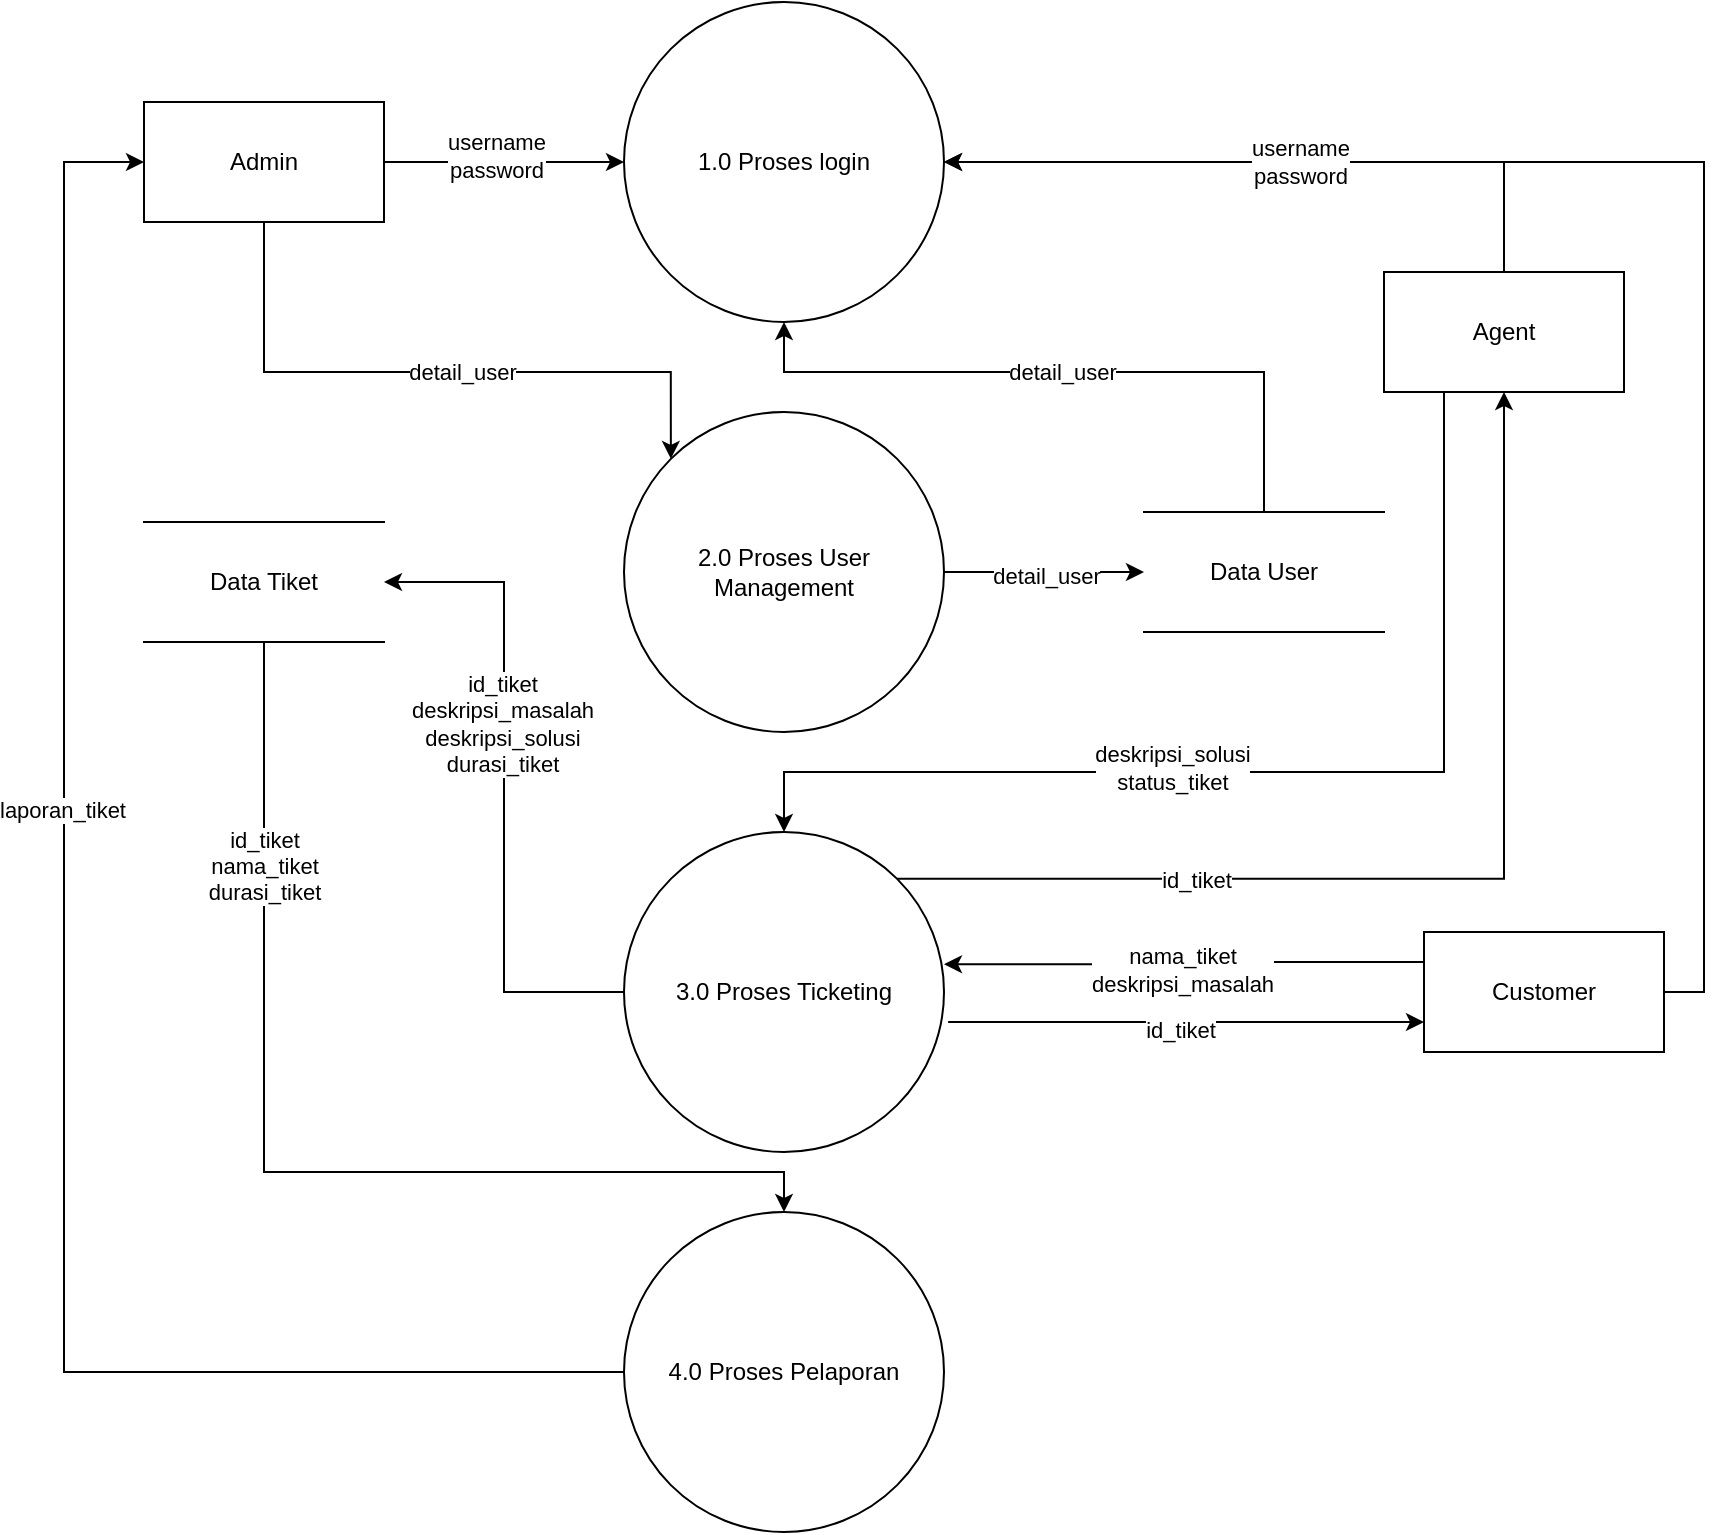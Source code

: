 <mxfile version="21.6.6" type="github">
  <diagram name="Page-1" id="0YCbhX_S92xvmTo_ts1A">
    <mxGraphModel dx="1434" dy="774" grid="1" gridSize="10" guides="1" tooltips="1" connect="1" arrows="1" fold="1" page="1" pageScale="1" pageWidth="1100" pageHeight="850" math="0" shadow="0">
      <root>
        <mxCell id="0" />
        <mxCell id="1" parent="0" />
        <mxCell id="4e2xofCWQZZ0qBrgJeqL-17" value="1.0 Proses login" style="ellipse;whiteSpace=wrap;html=1;aspect=fixed;" vertex="1" parent="1">
          <mxGeometry x="410" y="135" width="160" height="160" as="geometry" />
        </mxCell>
        <mxCell id="4e2xofCWQZZ0qBrgJeqL-32" style="edgeStyle=orthogonalEdgeStyle;rounded=0;orthogonalLoop=1;jettySize=auto;html=1;exitX=0.5;exitY=0;exitDx=0;exitDy=0;entryX=1;entryY=0.5;entryDx=0;entryDy=0;" edge="1" parent="1" source="4e2xofCWQZZ0qBrgJeqL-18" target="4e2xofCWQZZ0qBrgJeqL-17">
          <mxGeometry relative="1" as="geometry" />
        </mxCell>
        <mxCell id="4e2xofCWQZZ0qBrgJeqL-42" style="edgeStyle=orthogonalEdgeStyle;rounded=0;orthogonalLoop=1;jettySize=auto;html=1;exitX=0.25;exitY=1;exitDx=0;exitDy=0;entryX=0.5;entryY=0;entryDx=0;entryDy=0;" edge="1" parent="1" source="4e2xofCWQZZ0qBrgJeqL-18" target="4e2xofCWQZZ0qBrgJeqL-34">
          <mxGeometry relative="1" as="geometry">
            <Array as="points">
              <mxPoint x="820" y="520" />
              <mxPoint x="490" y="520" />
            </Array>
          </mxGeometry>
        </mxCell>
        <mxCell id="4e2xofCWQZZ0qBrgJeqL-48" value="&lt;div&gt;deskripsi_solusi&lt;/div&gt;&lt;div&gt;status_tiket&lt;br&gt;&lt;/div&gt;" style="edgeLabel;html=1;align=center;verticalAlign=middle;resizable=0;points=[];" vertex="1" connectable="0" parent="4e2xofCWQZZ0qBrgJeqL-42">
          <mxGeometry x="0.185" y="-2" relative="1" as="geometry">
            <mxPoint as="offset" />
          </mxGeometry>
        </mxCell>
        <mxCell id="4e2xofCWQZZ0qBrgJeqL-18" value="Agent" style="rounded=0;whiteSpace=wrap;html=1;" vertex="1" parent="1">
          <mxGeometry x="790" y="270" width="120" height="60" as="geometry" />
        </mxCell>
        <mxCell id="4e2xofCWQZZ0qBrgJeqL-21" style="edgeStyle=orthogonalEdgeStyle;rounded=0;orthogonalLoop=1;jettySize=auto;html=1;exitX=1;exitY=0.5;exitDx=0;exitDy=0;entryX=0;entryY=0.5;entryDx=0;entryDy=0;" edge="1" parent="1" source="4e2xofCWQZZ0qBrgJeqL-19" target="4e2xofCWQZZ0qBrgJeqL-17">
          <mxGeometry relative="1" as="geometry" />
        </mxCell>
        <mxCell id="4e2xofCWQZZ0qBrgJeqL-22" value="&lt;div&gt;username&lt;/div&gt;&lt;div&gt;password&lt;br&gt;&lt;/div&gt;" style="edgeLabel;html=1;align=center;verticalAlign=middle;resizable=0;points=[];" vertex="1" connectable="0" parent="4e2xofCWQZZ0qBrgJeqL-21">
          <mxGeometry x="-0.067" y="3" relative="1" as="geometry">
            <mxPoint as="offset" />
          </mxGeometry>
        </mxCell>
        <mxCell id="4e2xofCWQZZ0qBrgJeqL-25" style="edgeStyle=orthogonalEdgeStyle;rounded=0;orthogonalLoop=1;jettySize=auto;html=1;exitX=0.5;exitY=1;exitDx=0;exitDy=0;entryX=0;entryY=0;entryDx=0;entryDy=0;" edge="1" parent="1" source="4e2xofCWQZZ0qBrgJeqL-19" target="4e2xofCWQZZ0qBrgJeqL-24">
          <mxGeometry relative="1" as="geometry">
            <Array as="points">
              <mxPoint x="230" y="320" />
              <mxPoint x="433" y="320" />
            </Array>
          </mxGeometry>
        </mxCell>
        <mxCell id="4e2xofCWQZZ0qBrgJeqL-27" value="detail_user" style="edgeLabel;html=1;align=center;verticalAlign=middle;resizable=0;points=[];" vertex="1" connectable="0" parent="4e2xofCWQZZ0qBrgJeqL-25">
          <mxGeometry x="0.081" relative="1" as="geometry">
            <mxPoint as="offset" />
          </mxGeometry>
        </mxCell>
        <mxCell id="4e2xofCWQZZ0qBrgJeqL-19" value="Admin" style="rounded=0;whiteSpace=wrap;html=1;" vertex="1" parent="1">
          <mxGeometry x="170" y="185" width="120" height="60" as="geometry" />
        </mxCell>
        <mxCell id="4e2xofCWQZZ0qBrgJeqL-37" style="edgeStyle=orthogonalEdgeStyle;rounded=0;orthogonalLoop=1;jettySize=auto;html=1;exitX=1;exitY=0.5;exitDx=0;exitDy=0;entryX=1;entryY=0.5;entryDx=0;entryDy=0;" edge="1" parent="1" source="4e2xofCWQZZ0qBrgJeqL-20" target="4e2xofCWQZZ0qBrgJeqL-17">
          <mxGeometry relative="1" as="geometry" />
        </mxCell>
        <mxCell id="4e2xofCWQZZ0qBrgJeqL-38" value="&lt;div&gt;username&lt;/div&gt;&lt;div&gt;password&lt;br&gt;&lt;/div&gt;" style="edgeLabel;html=1;align=center;verticalAlign=middle;resizable=0;points=[];" vertex="1" connectable="0" parent="4e2xofCWQZZ0qBrgJeqL-37">
          <mxGeometry x="0.563" relative="1" as="geometry">
            <mxPoint as="offset" />
          </mxGeometry>
        </mxCell>
        <mxCell id="4e2xofCWQZZ0qBrgJeqL-41" style="edgeStyle=orthogonalEdgeStyle;rounded=0;orthogonalLoop=1;jettySize=auto;html=1;exitX=0;exitY=0.25;exitDx=0;exitDy=0;entryX=1;entryY=0.413;entryDx=0;entryDy=0;entryPerimeter=0;" edge="1" parent="1" source="4e2xofCWQZZ0qBrgJeqL-20" target="4e2xofCWQZZ0qBrgJeqL-34">
          <mxGeometry relative="1" as="geometry" />
        </mxCell>
        <mxCell id="4e2xofCWQZZ0qBrgJeqL-45" value="&lt;div&gt;nama_tiket&lt;br&gt;&lt;/div&gt;&lt;div&gt;deskripsi_masalah&lt;/div&gt;" style="edgeLabel;html=1;align=center;verticalAlign=middle;resizable=0;points=[];" vertex="1" connectable="0" parent="4e2xofCWQZZ0qBrgJeqL-41">
          <mxGeometry x="0.017" y="3" relative="1" as="geometry">
            <mxPoint as="offset" />
          </mxGeometry>
        </mxCell>
        <mxCell id="4e2xofCWQZZ0qBrgJeqL-20" value="Customer" style="rounded=0;whiteSpace=wrap;html=1;" vertex="1" parent="1">
          <mxGeometry x="810" y="600" width="120" height="60" as="geometry" />
        </mxCell>
        <mxCell id="4e2xofCWQZZ0qBrgJeqL-29" style="edgeStyle=orthogonalEdgeStyle;rounded=0;orthogonalLoop=1;jettySize=auto;html=1;exitX=0.5;exitY=0;exitDx=0;exitDy=0;entryX=0.5;entryY=1;entryDx=0;entryDy=0;" edge="1" parent="1" source="4e2xofCWQZZ0qBrgJeqL-23" target="4e2xofCWQZZ0qBrgJeqL-17">
          <mxGeometry relative="1" as="geometry">
            <Array as="points">
              <mxPoint x="730" y="320" />
              <mxPoint x="490" y="320" />
            </Array>
          </mxGeometry>
        </mxCell>
        <mxCell id="4e2xofCWQZZ0qBrgJeqL-31" value="detail_user" style="edgeLabel;html=1;align=center;verticalAlign=middle;resizable=0;points=[];" vertex="1" connectable="0" parent="4e2xofCWQZZ0qBrgJeqL-29">
          <mxGeometry x="0.021" relative="1" as="geometry">
            <mxPoint as="offset" />
          </mxGeometry>
        </mxCell>
        <mxCell id="4e2xofCWQZZ0qBrgJeqL-23" value="Data User" style="shape=partialRectangle;whiteSpace=wrap;html=1;left=0;right=0;fillColor=none;" vertex="1" parent="1">
          <mxGeometry x="670" y="390" width="120" height="60" as="geometry" />
        </mxCell>
        <mxCell id="4e2xofCWQZZ0qBrgJeqL-28" style="edgeStyle=orthogonalEdgeStyle;rounded=0;orthogonalLoop=1;jettySize=auto;html=1;exitX=1;exitY=0.5;exitDx=0;exitDy=0;entryX=0;entryY=0.5;entryDx=0;entryDy=0;" edge="1" parent="1" source="4e2xofCWQZZ0qBrgJeqL-24" target="4e2xofCWQZZ0qBrgJeqL-23">
          <mxGeometry relative="1" as="geometry" />
        </mxCell>
        <mxCell id="4e2xofCWQZZ0qBrgJeqL-30" value="detail_user" style="edgeLabel;html=1;align=center;verticalAlign=middle;resizable=0;points=[];" vertex="1" connectable="0" parent="4e2xofCWQZZ0qBrgJeqL-28">
          <mxGeometry x="0.02" y="-2" relative="1" as="geometry">
            <mxPoint as="offset" />
          </mxGeometry>
        </mxCell>
        <mxCell id="4e2xofCWQZZ0qBrgJeqL-24" value="2.0 Proses User Management" style="ellipse;whiteSpace=wrap;html=1;aspect=fixed;" vertex="1" parent="1">
          <mxGeometry x="410" y="340" width="160" height="160" as="geometry" />
        </mxCell>
        <mxCell id="4e2xofCWQZZ0qBrgJeqL-40" style="edgeStyle=orthogonalEdgeStyle;rounded=0;orthogonalLoop=1;jettySize=auto;html=1;exitX=0;exitY=0.5;exitDx=0;exitDy=0;entryX=1;entryY=0.5;entryDx=0;entryDy=0;" edge="1" parent="1" source="4e2xofCWQZZ0qBrgJeqL-34" target="4e2xofCWQZZ0qBrgJeqL-39">
          <mxGeometry relative="1" as="geometry" />
        </mxCell>
        <mxCell id="4e2xofCWQZZ0qBrgJeqL-50" value="&lt;div&gt;id_tiket&lt;/div&gt;&lt;div&gt;deskripsi_masalah&lt;/div&gt;&lt;div&gt;deskripsi_solusi&lt;/div&gt;&lt;div&gt;durasi_tiket&lt;br&gt;&lt;/div&gt;" style="edgeLabel;html=1;align=center;verticalAlign=middle;resizable=0;points=[];" vertex="1" connectable="0" parent="4e2xofCWQZZ0qBrgJeqL-40">
          <mxGeometry x="0.194" y="1" relative="1" as="geometry">
            <mxPoint as="offset" />
          </mxGeometry>
        </mxCell>
        <mxCell id="4e2xofCWQZZ0qBrgJeqL-44" style="edgeStyle=orthogonalEdgeStyle;rounded=0;orthogonalLoop=1;jettySize=auto;html=1;exitX=1;exitY=0;exitDx=0;exitDy=0;entryX=0.5;entryY=1;entryDx=0;entryDy=0;" edge="1" parent="1" source="4e2xofCWQZZ0qBrgJeqL-34" target="4e2xofCWQZZ0qBrgJeqL-18">
          <mxGeometry relative="1" as="geometry" />
        </mxCell>
        <mxCell id="4e2xofCWQZZ0qBrgJeqL-49" value="id_tiket" style="edgeLabel;html=1;align=center;verticalAlign=middle;resizable=0;points=[];" vertex="1" connectable="0" parent="4e2xofCWQZZ0qBrgJeqL-44">
          <mxGeometry x="-0.454" relative="1" as="geometry">
            <mxPoint as="offset" />
          </mxGeometry>
        </mxCell>
        <mxCell id="4e2xofCWQZZ0qBrgJeqL-46" style="edgeStyle=orthogonalEdgeStyle;rounded=0;orthogonalLoop=1;jettySize=auto;html=1;exitX=1.013;exitY=0.594;exitDx=0;exitDy=0;entryX=0;entryY=0.75;entryDx=0;entryDy=0;exitPerimeter=0;" edge="1" parent="1" source="4e2xofCWQZZ0qBrgJeqL-34" target="4e2xofCWQZZ0qBrgJeqL-20">
          <mxGeometry relative="1" as="geometry" />
        </mxCell>
        <mxCell id="4e2xofCWQZZ0qBrgJeqL-47" value="id_tiket" style="edgeLabel;html=1;align=center;verticalAlign=middle;resizable=0;points=[];" vertex="1" connectable="0" parent="4e2xofCWQZZ0qBrgJeqL-46">
          <mxGeometry x="-0.026" y="-4" relative="1" as="geometry">
            <mxPoint as="offset" />
          </mxGeometry>
        </mxCell>
        <mxCell id="4e2xofCWQZZ0qBrgJeqL-34" value="3.0 Proses Ticketing" style="ellipse;whiteSpace=wrap;html=1;aspect=fixed;" vertex="1" parent="1">
          <mxGeometry x="410" y="550" width="160" height="160" as="geometry" />
        </mxCell>
        <mxCell id="4e2xofCWQZZ0qBrgJeqL-53" style="edgeStyle=orthogonalEdgeStyle;rounded=0;orthogonalLoop=1;jettySize=auto;html=1;exitX=0.5;exitY=1;exitDx=0;exitDy=0;entryX=0.5;entryY=0;entryDx=0;entryDy=0;" edge="1" parent="1" source="4e2xofCWQZZ0qBrgJeqL-39" target="4e2xofCWQZZ0qBrgJeqL-51">
          <mxGeometry relative="1" as="geometry">
            <Array as="points">
              <mxPoint x="230" y="720" />
              <mxPoint x="490" y="720" />
            </Array>
          </mxGeometry>
        </mxCell>
        <mxCell id="4e2xofCWQZZ0qBrgJeqL-54" value="&lt;div&gt;id_tiket&lt;/div&gt;&lt;div&gt;nama_tiket&lt;/div&gt;&lt;div&gt;durasi_tiket&lt;br&gt;&lt;/div&gt;" style="edgeLabel;html=1;align=center;verticalAlign=middle;resizable=0;points=[];" vertex="1" connectable="0" parent="4e2xofCWQZZ0qBrgJeqL-53">
          <mxGeometry x="-0.589" relative="1" as="geometry">
            <mxPoint as="offset" />
          </mxGeometry>
        </mxCell>
        <mxCell id="4e2xofCWQZZ0qBrgJeqL-39" value="Data Tiket" style="shape=partialRectangle;whiteSpace=wrap;html=1;left=0;right=0;fillColor=none;" vertex="1" parent="1">
          <mxGeometry x="170" y="395" width="120" height="60" as="geometry" />
        </mxCell>
        <mxCell id="4e2xofCWQZZ0qBrgJeqL-52" style="edgeStyle=orthogonalEdgeStyle;rounded=0;orthogonalLoop=1;jettySize=auto;html=1;exitX=0;exitY=0.5;exitDx=0;exitDy=0;entryX=0;entryY=0.5;entryDx=0;entryDy=0;" edge="1" parent="1" source="4e2xofCWQZZ0qBrgJeqL-51" target="4e2xofCWQZZ0qBrgJeqL-19">
          <mxGeometry relative="1" as="geometry">
            <Array as="points">
              <mxPoint x="130" y="820" />
              <mxPoint x="130" y="215" />
            </Array>
          </mxGeometry>
        </mxCell>
        <mxCell id="4e2xofCWQZZ0qBrgJeqL-56" value="laporan_tiket" style="edgeLabel;html=1;align=center;verticalAlign=middle;resizable=0;points=[];" vertex="1" connectable="0" parent="4e2xofCWQZZ0qBrgJeqL-52">
          <mxGeometry x="0.213" y="1" relative="1" as="geometry">
            <mxPoint as="offset" />
          </mxGeometry>
        </mxCell>
        <mxCell id="4e2xofCWQZZ0qBrgJeqL-51" value="4.0 Proses Pelaporan" style="ellipse;whiteSpace=wrap;html=1;aspect=fixed;" vertex="1" parent="1">
          <mxGeometry x="410" y="740" width="160" height="160" as="geometry" />
        </mxCell>
      </root>
    </mxGraphModel>
  </diagram>
</mxfile>
